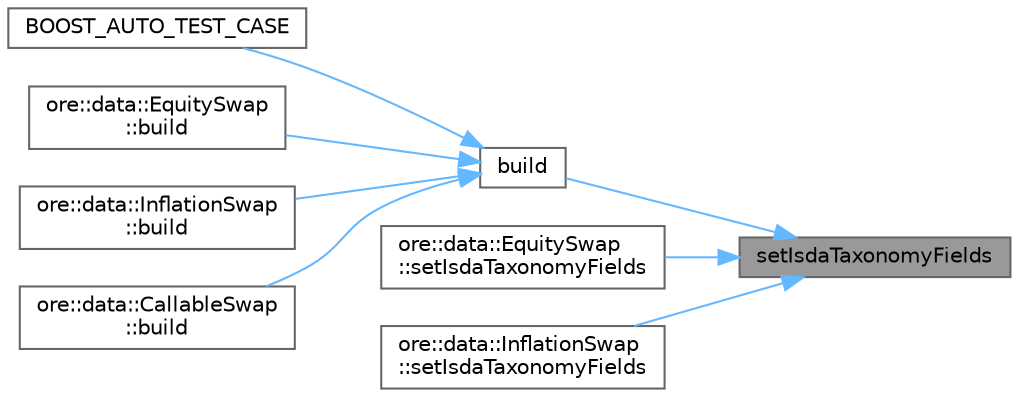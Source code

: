 digraph "setIsdaTaxonomyFields"
{
 // INTERACTIVE_SVG=YES
 // LATEX_PDF_SIZE
  bgcolor="transparent";
  edge [fontname=Helvetica,fontsize=10,labelfontname=Helvetica,labelfontsize=10];
  node [fontname=Helvetica,fontsize=10,shape=box,height=0.2,width=0.4];
  rankdir="RL";
  Node1 [label="setIsdaTaxonomyFields",height=0.2,width=0.4,color="gray40", fillcolor="grey60", style="filled", fontcolor="black",tooltip=" "];
  Node1 -> Node2 [dir="back",color="steelblue1",style="solid"];
  Node2 [label="build",height=0.2,width=0.4,color="grey40", fillcolor="white", style="filled",URL="$classore_1_1data_1_1_swap.html#af7b69d5b18d278257927e32b10a23ee6",tooltip="Build QuantLib/QuantExt instrument, link pricing engine."];
  Node2 -> Node3 [dir="back",color="steelblue1",style="solid"];
  Node3 [label="BOOST_AUTO_TEST_CASE",height=0.2,width=0.4,color="grey40", fillcolor="white", style="filled",URL="$test_2todaysmarket_8cpp.html#aeb43366ac05a65218ef11c74fa7a5650",tooltip=" "];
  Node2 -> Node4 [dir="back",color="steelblue1",style="solid"];
  Node4 [label="ore::data::EquitySwap\l::build",height=0.2,width=0.4,color="grey40", fillcolor="white", style="filled",URL="$classore_1_1data_1_1_equity_swap.html#af7b69d5b18d278257927e32b10a23ee6",tooltip="Trade interface."];
  Node2 -> Node5 [dir="back",color="steelblue1",style="solid"];
  Node5 [label="ore::data::InflationSwap\l::build",height=0.2,width=0.4,color="grey40", fillcolor="white", style="filled",URL="$classore_1_1data_1_1_inflation_swap.html#af7b69d5b18d278257927e32b10a23ee6",tooltip="Trade interface."];
  Node2 -> Node6 [dir="back",color="steelblue1",style="solid"];
  Node6 [label="ore::data::CallableSwap\l::build",height=0.2,width=0.4,color="grey40", fillcolor="white", style="filled",URL="$classore_1_1data_1_1_callable_swap.html#ab1db499ff5e65c59fd2009d62276fdaf",tooltip="Build QuantLib/QuantExt instrument, link pricing engine."];
  Node1 -> Node7 [dir="back",color="steelblue1",style="solid"];
  Node7 [label="ore::data::EquitySwap\l::setIsdaTaxonomyFields",height=0.2,width=0.4,color="grey40", fillcolor="white", style="filled",URL="$classore_1_1data_1_1_equity_swap.html#a2dd9978bc1a99ad8e4655a1516e342b6",tooltip=" "];
  Node1 -> Node8 [dir="back",color="steelblue1",style="solid"];
  Node8 [label="ore::data::InflationSwap\l::setIsdaTaxonomyFields",height=0.2,width=0.4,color="grey40", fillcolor="white", style="filled",URL="$classore_1_1data_1_1_inflation_swap.html#a2dd9978bc1a99ad8e4655a1516e342b6",tooltip=" "];
}
